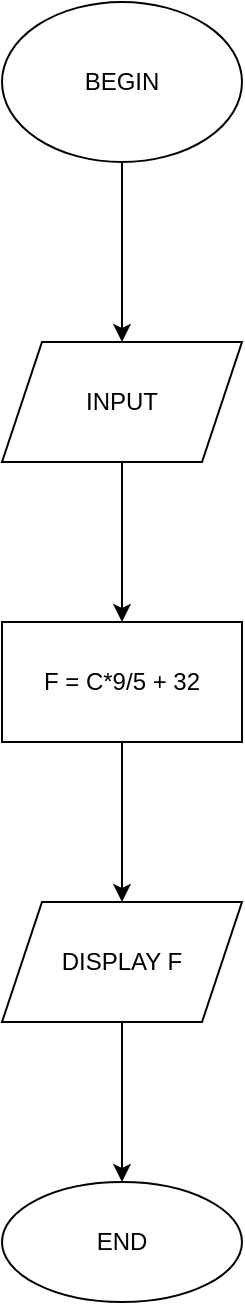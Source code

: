 <mxfile version="15.8.6" type="device"><diagram id="zM_X00QkihFz0oppajdq" name="Page-1"><mxGraphModel dx="868" dy="450" grid="1" gridSize="10" guides="1" tooltips="1" connect="1" arrows="1" fold="1" page="1" pageScale="1" pageWidth="827" pageHeight="1169" math="0" shadow="0"><root><mxCell id="0"/><mxCell id="1" parent="0"/><mxCell id="2EJrLq2eefOkiV9SCtum-3" value="" style="edgeStyle=orthogonalEdgeStyle;rounded=0;orthogonalLoop=1;jettySize=auto;html=1;" edge="1" parent="1" source="2EJrLq2eefOkiV9SCtum-1" target="2EJrLq2eefOkiV9SCtum-2"><mxGeometry relative="1" as="geometry"/></mxCell><mxCell id="2EJrLq2eefOkiV9SCtum-1" value="BEGIN" style="ellipse;whiteSpace=wrap;html=1;" vertex="1" parent="1"><mxGeometry x="270" y="310" width="120" height="80" as="geometry"/></mxCell><mxCell id="2EJrLq2eefOkiV9SCtum-5" value="" style="edgeStyle=orthogonalEdgeStyle;rounded=0;orthogonalLoop=1;jettySize=auto;html=1;" edge="1" parent="1" source="2EJrLq2eefOkiV9SCtum-2" target="2EJrLq2eefOkiV9SCtum-4"><mxGeometry relative="1" as="geometry"/></mxCell><mxCell id="2EJrLq2eefOkiV9SCtum-2" value="INPUT" style="shape=parallelogram;perimeter=parallelogramPerimeter;whiteSpace=wrap;html=1;fixedSize=1;" vertex="1" parent="1"><mxGeometry x="270" y="480" width="120" height="60" as="geometry"/></mxCell><mxCell id="2EJrLq2eefOkiV9SCtum-7" value="" style="edgeStyle=orthogonalEdgeStyle;rounded=0;orthogonalLoop=1;jettySize=auto;html=1;" edge="1" parent="1" source="2EJrLq2eefOkiV9SCtum-4" target="2EJrLq2eefOkiV9SCtum-6"><mxGeometry relative="1" as="geometry"/></mxCell><mxCell id="2EJrLq2eefOkiV9SCtum-4" value="F = C*9/5 + 32" style="whiteSpace=wrap;html=1;" vertex="1" parent="1"><mxGeometry x="270" y="620" width="120" height="60" as="geometry"/></mxCell><mxCell id="2EJrLq2eefOkiV9SCtum-9" value="" style="edgeStyle=orthogonalEdgeStyle;rounded=0;orthogonalLoop=1;jettySize=auto;html=1;" edge="1" parent="1" source="2EJrLq2eefOkiV9SCtum-6" target="2EJrLq2eefOkiV9SCtum-8"><mxGeometry relative="1" as="geometry"/></mxCell><mxCell id="2EJrLq2eefOkiV9SCtum-6" value="DISPLAY F" style="shape=parallelogram;perimeter=parallelogramPerimeter;whiteSpace=wrap;html=1;fixedSize=1;" vertex="1" parent="1"><mxGeometry x="270" y="760" width="120" height="60" as="geometry"/></mxCell><mxCell id="2EJrLq2eefOkiV9SCtum-8" value="END" style="ellipse;whiteSpace=wrap;html=1;" vertex="1" parent="1"><mxGeometry x="270" y="900" width="120" height="60" as="geometry"/></mxCell></root></mxGraphModel></diagram></mxfile>